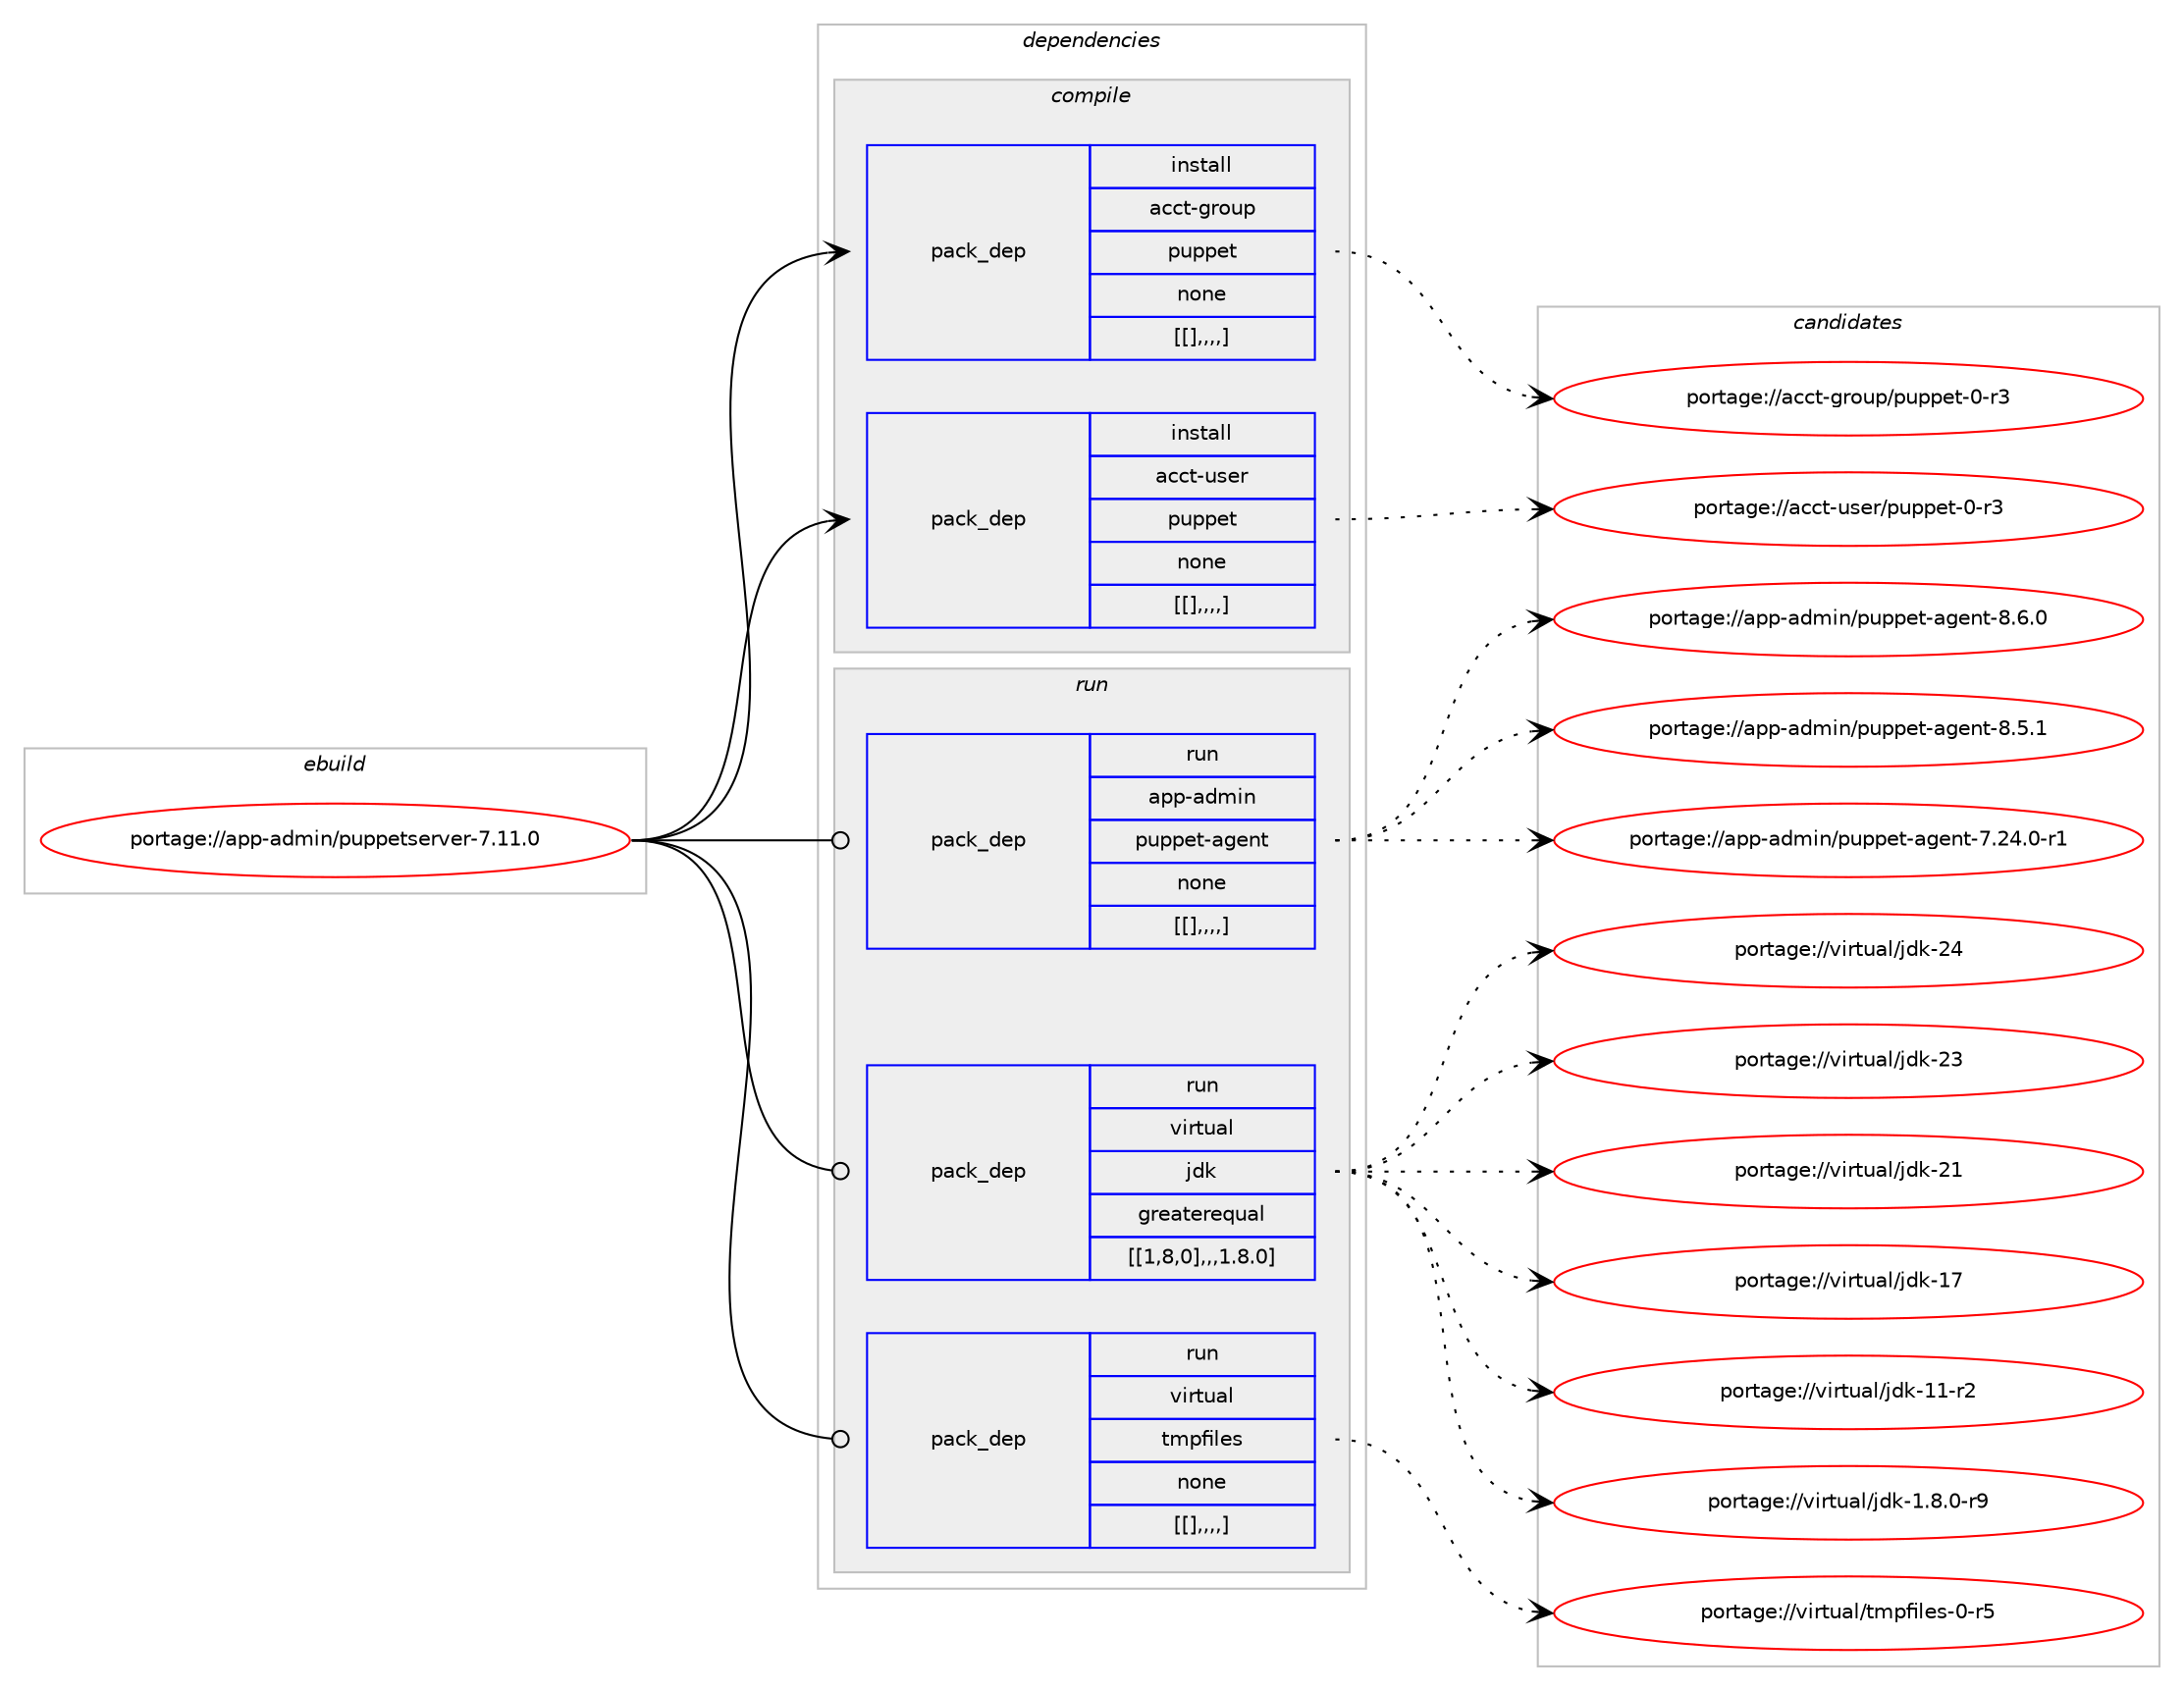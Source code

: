 digraph prolog {

# *************
# Graph options
# *************

newrank=true;
concentrate=true;
compound=true;
graph [rankdir=LR,fontname=Helvetica,fontsize=10,ranksep=1.5];#, ranksep=2.5, nodesep=0.2];
edge  [arrowhead=vee];
node  [fontname=Helvetica,fontsize=10];

# **********
# The ebuild
# **********

subgraph cluster_leftcol {
color=gray;
label=<<i>ebuild</i>>;
id [label="portage://app-admin/puppetserver-7.11.0", color=red, width=4, href="../app-admin/puppetserver-7.11.0.svg"];
}

# ****************
# The dependencies
# ****************

subgraph cluster_midcol {
color=gray;
label=<<i>dependencies</i>>;
subgraph cluster_compile {
fillcolor="#eeeeee";
style=filled;
label=<<i>compile</i>>;
subgraph pack3058 {
dependency4000 [label=<<TABLE BORDER="0" CELLBORDER="1" CELLSPACING="0" CELLPADDING="4" WIDTH="220"><TR><TD ROWSPAN="6" CELLPADDING="30">pack_dep</TD></TR><TR><TD WIDTH="110">install</TD></TR><TR><TD>acct-group</TD></TR><TR><TD>puppet</TD></TR><TR><TD>none</TD></TR><TR><TD>[[],,,,]</TD></TR></TABLE>>, shape=none, color=blue];
}
id:e -> dependency4000:w [weight=20,style="solid",arrowhead="vee"];
subgraph pack3059 {
dependency4001 [label=<<TABLE BORDER="0" CELLBORDER="1" CELLSPACING="0" CELLPADDING="4" WIDTH="220"><TR><TD ROWSPAN="6" CELLPADDING="30">pack_dep</TD></TR><TR><TD WIDTH="110">install</TD></TR><TR><TD>acct-user</TD></TR><TR><TD>puppet</TD></TR><TR><TD>none</TD></TR><TR><TD>[[],,,,]</TD></TR></TABLE>>, shape=none, color=blue];
}
id:e -> dependency4001:w [weight=20,style="solid",arrowhead="vee"];
}
subgraph cluster_compileandrun {
fillcolor="#eeeeee";
style=filled;
label=<<i>compile and run</i>>;
}
subgraph cluster_run {
fillcolor="#eeeeee";
style=filled;
label=<<i>run</i>>;
subgraph pack3060 {
dependency4002 [label=<<TABLE BORDER="0" CELLBORDER="1" CELLSPACING="0" CELLPADDING="4" WIDTH="220"><TR><TD ROWSPAN="6" CELLPADDING="30">pack_dep</TD></TR><TR><TD WIDTH="110">run</TD></TR><TR><TD>app-admin</TD></TR><TR><TD>puppet-agent</TD></TR><TR><TD>none</TD></TR><TR><TD>[[],,,,]</TD></TR></TABLE>>, shape=none, color=blue];
}
id:e -> dependency4002:w [weight=20,style="solid",arrowhead="odot"];
subgraph pack3061 {
dependency4003 [label=<<TABLE BORDER="0" CELLBORDER="1" CELLSPACING="0" CELLPADDING="4" WIDTH="220"><TR><TD ROWSPAN="6" CELLPADDING="30">pack_dep</TD></TR><TR><TD WIDTH="110">run</TD></TR><TR><TD>virtual</TD></TR><TR><TD>jdk</TD></TR><TR><TD>greaterequal</TD></TR><TR><TD>[[1,8,0],,,1.8.0]</TD></TR></TABLE>>, shape=none, color=blue];
}
id:e -> dependency4003:w [weight=20,style="solid",arrowhead="odot"];
subgraph pack3062 {
dependency4004 [label=<<TABLE BORDER="0" CELLBORDER="1" CELLSPACING="0" CELLPADDING="4" WIDTH="220"><TR><TD ROWSPAN="6" CELLPADDING="30">pack_dep</TD></TR><TR><TD WIDTH="110">run</TD></TR><TR><TD>virtual</TD></TR><TR><TD>tmpfiles</TD></TR><TR><TD>none</TD></TR><TR><TD>[[],,,,]</TD></TR></TABLE>>, shape=none, color=blue];
}
id:e -> dependency4004:w [weight=20,style="solid",arrowhead="odot"];
}
}

# **************
# The candidates
# **************

subgraph cluster_choices {
rank=same;
color=gray;
label=<<i>candidates</i>>;

subgraph choice3058 {
color=black;
nodesep=1;
choice979999116451031141111171124711211711211210111645484511451 [label="portage://acct-group/puppet-0-r3", color=red, width=4,href="../acct-group/puppet-0-r3.svg"];
dependency4000:e -> choice979999116451031141111171124711211711211210111645484511451:w [style=dotted,weight="100"];
}
subgraph choice3059 {
color=black;
nodesep=1;
choice979999116451171151011144711211711211210111645484511451 [label="portage://acct-user/puppet-0-r3", color=red, width=4,href="../acct-user/puppet-0-r3.svg"];
dependency4001:e -> choice979999116451171151011144711211711211210111645484511451:w [style=dotted,weight="100"];
}
subgraph choice3060 {
color=black;
nodesep=1;
choice971121124597100109105110471121171121121011164597103101110116455646544648 [label="portage://app-admin/puppet-agent-8.6.0", color=red, width=4,href="../app-admin/puppet-agent-8.6.0.svg"];
choice971121124597100109105110471121171121121011164597103101110116455646534649 [label="portage://app-admin/puppet-agent-8.5.1", color=red, width=4,href="../app-admin/puppet-agent-8.5.1.svg"];
choice971121124597100109105110471121171121121011164597103101110116455546505246484511449 [label="portage://app-admin/puppet-agent-7.24.0-r1", color=red, width=4,href="../app-admin/puppet-agent-7.24.0-r1.svg"];
dependency4002:e -> choice971121124597100109105110471121171121121011164597103101110116455646544648:w [style=dotted,weight="100"];
dependency4002:e -> choice971121124597100109105110471121171121121011164597103101110116455646534649:w [style=dotted,weight="100"];
dependency4002:e -> choice971121124597100109105110471121171121121011164597103101110116455546505246484511449:w [style=dotted,weight="100"];
}
subgraph choice3061 {
color=black;
nodesep=1;
choice1181051141161179710847106100107455052 [label="portage://virtual/jdk-24", color=red, width=4,href="../virtual/jdk-24.svg"];
choice1181051141161179710847106100107455051 [label="portage://virtual/jdk-23", color=red, width=4,href="../virtual/jdk-23.svg"];
choice1181051141161179710847106100107455049 [label="portage://virtual/jdk-21", color=red, width=4,href="../virtual/jdk-21.svg"];
choice1181051141161179710847106100107454955 [label="portage://virtual/jdk-17", color=red, width=4,href="../virtual/jdk-17.svg"];
choice11810511411611797108471061001074549494511450 [label="portage://virtual/jdk-11-r2", color=red, width=4,href="../virtual/jdk-11-r2.svg"];
choice11810511411611797108471061001074549465646484511457 [label="portage://virtual/jdk-1.8.0-r9", color=red, width=4,href="../virtual/jdk-1.8.0-r9.svg"];
dependency4003:e -> choice1181051141161179710847106100107455052:w [style=dotted,weight="100"];
dependency4003:e -> choice1181051141161179710847106100107455051:w [style=dotted,weight="100"];
dependency4003:e -> choice1181051141161179710847106100107455049:w [style=dotted,weight="100"];
dependency4003:e -> choice1181051141161179710847106100107454955:w [style=dotted,weight="100"];
dependency4003:e -> choice11810511411611797108471061001074549494511450:w [style=dotted,weight="100"];
dependency4003:e -> choice11810511411611797108471061001074549465646484511457:w [style=dotted,weight="100"];
}
subgraph choice3062 {
color=black;
nodesep=1;
choice118105114116117971084711610911210210510810111545484511453 [label="portage://virtual/tmpfiles-0-r5", color=red, width=4,href="../virtual/tmpfiles-0-r5.svg"];
dependency4004:e -> choice118105114116117971084711610911210210510810111545484511453:w [style=dotted,weight="100"];
}
}

}
